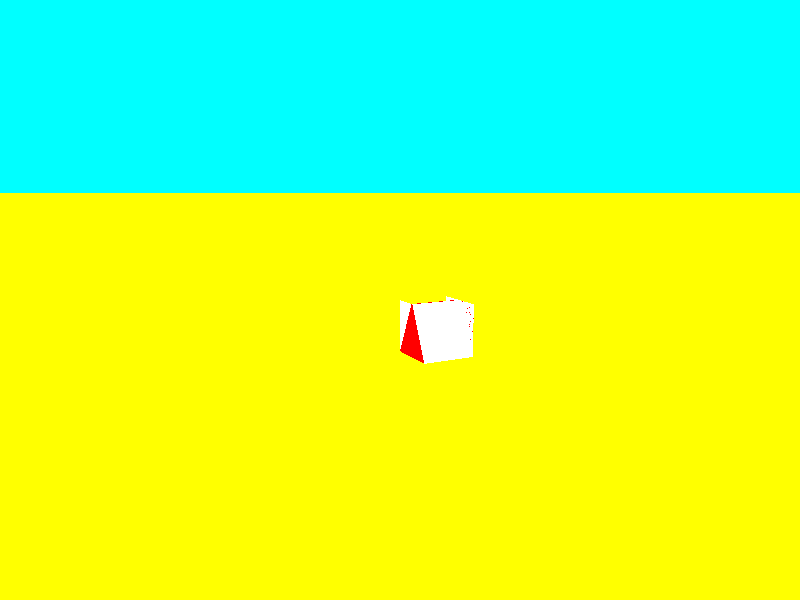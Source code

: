 ////////////////////////////////////////

#declare initialBox = box {
    <0,0,0>
    <1,1,1>
    texture {
        pigment {
            rgb<1,0,0>
        }
    }
}

#declare negativeBox = box {
    <0,0,0>
    <2,0.5,1>
    texture {
        pigment {
            rgbf<1,1,1,1>
        }
    }
}

////////////////////////////////////////
background {
    rgb<0,1,1>
}


light_source {
    <0,3,-10>
    rgb<1,1,1>
}

light_source {
    <0,5,30>
    rgb<1,1,1>
}

camera {
    location<10,3,-5>
    look_at <0,1,0>
} 

plane {
    <0,1,0> //normal vector
    0 //distance from origin
    texture {
        pigment {
            rgb<1,1,0>
        }
    }
}

////////////////////////////////////


difference {
    object {
        initialBox
    }
    object {
        negativeBox
        rotate<0,0,65>
        translate<0,0,0>
    }
    object {
        negativeBox
        rotate<0,0,-65>
        translate<0.5,1,0>
    }
}